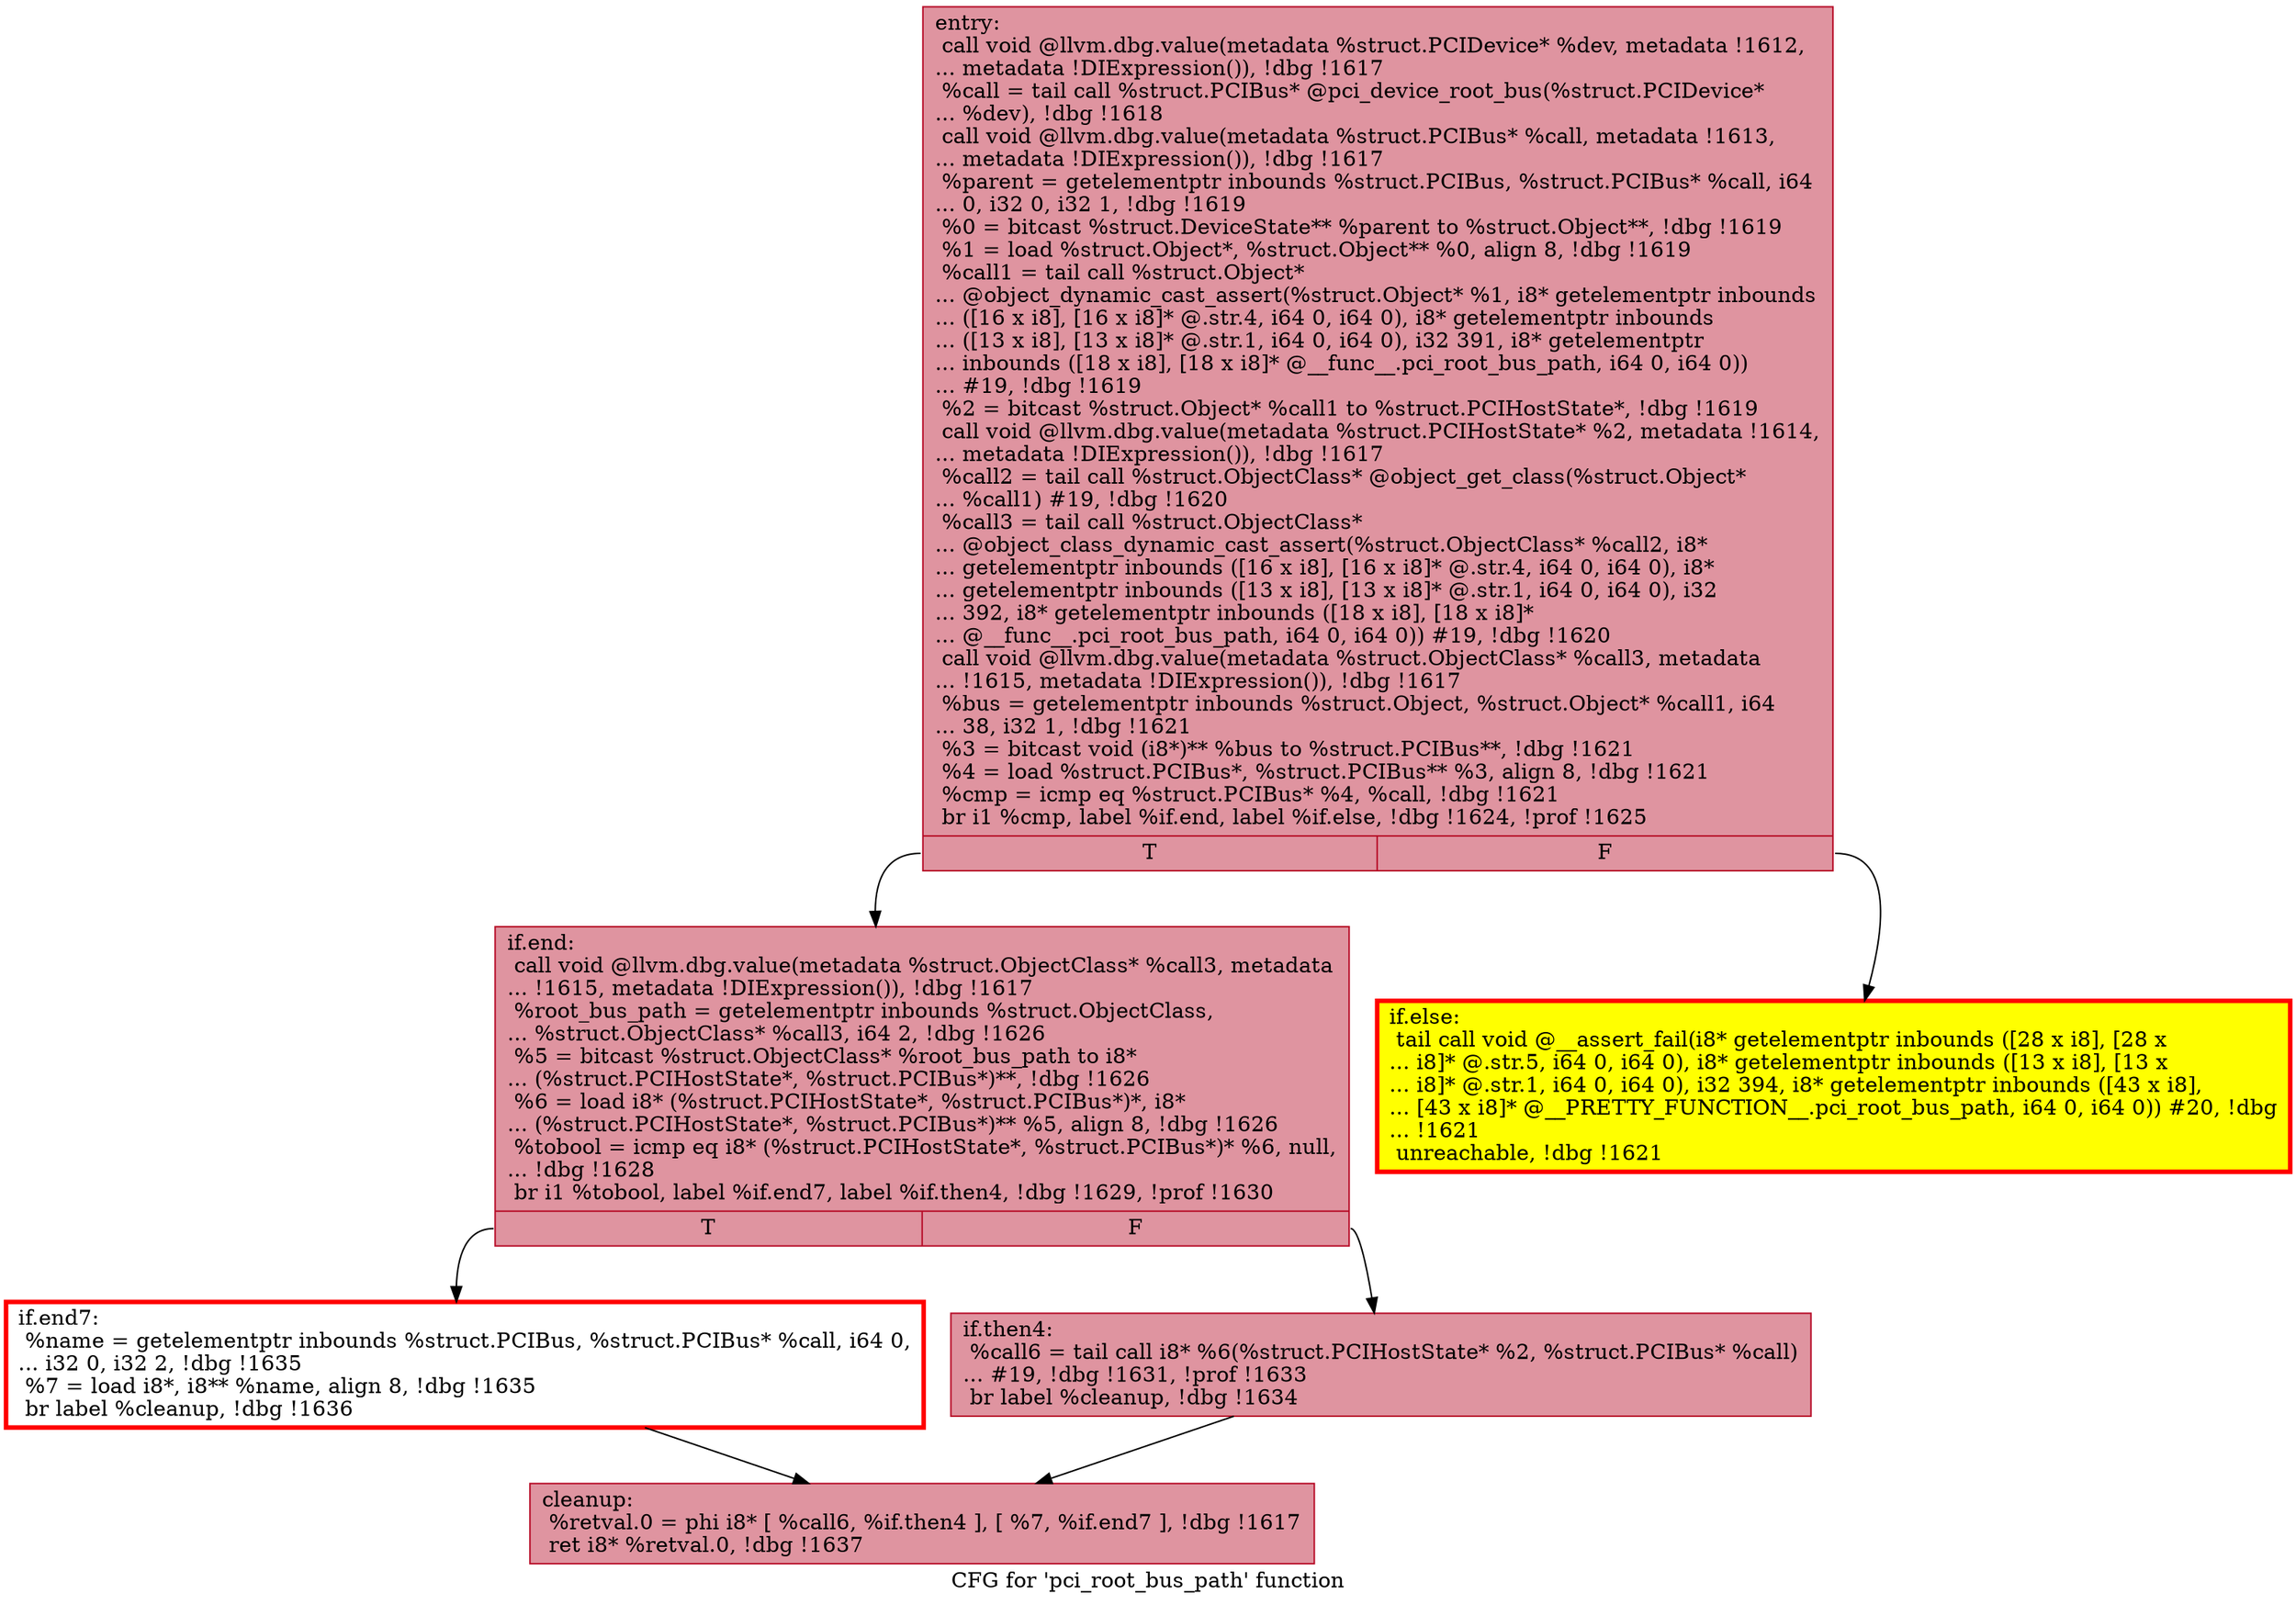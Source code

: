 digraph "CFG for 'pci_root_bus_path' function" {
	label="CFG for 'pci_root_bus_path' function";

	Node0x55ff9edab780 [shape=record,color="#b70d28ff", style=filled, fillcolor="#b70d2870",label="{entry:\l  call void @llvm.dbg.value(metadata %struct.PCIDevice* %dev, metadata !1612,\l... metadata !DIExpression()), !dbg !1617\l  %call = tail call %struct.PCIBus* @pci_device_root_bus(%struct.PCIDevice*\l... %dev), !dbg !1618\l  call void @llvm.dbg.value(metadata %struct.PCIBus* %call, metadata !1613,\l... metadata !DIExpression()), !dbg !1617\l  %parent = getelementptr inbounds %struct.PCIBus, %struct.PCIBus* %call, i64\l... 0, i32 0, i32 1, !dbg !1619\l  %0 = bitcast %struct.DeviceState** %parent to %struct.Object**, !dbg !1619\l  %1 = load %struct.Object*, %struct.Object** %0, align 8, !dbg !1619\l  %call1 = tail call %struct.Object*\l... @object_dynamic_cast_assert(%struct.Object* %1, i8* getelementptr inbounds\l... ([16 x i8], [16 x i8]* @.str.4, i64 0, i64 0), i8* getelementptr inbounds\l... ([13 x i8], [13 x i8]* @.str.1, i64 0, i64 0), i32 391, i8* getelementptr\l... inbounds ([18 x i8], [18 x i8]* @__func__.pci_root_bus_path, i64 0, i64 0))\l... #19, !dbg !1619\l  %2 = bitcast %struct.Object* %call1 to %struct.PCIHostState*, !dbg !1619\l  call void @llvm.dbg.value(metadata %struct.PCIHostState* %2, metadata !1614,\l... metadata !DIExpression()), !dbg !1617\l  %call2 = tail call %struct.ObjectClass* @object_get_class(%struct.Object*\l... %call1) #19, !dbg !1620\l  %call3 = tail call %struct.ObjectClass*\l... @object_class_dynamic_cast_assert(%struct.ObjectClass* %call2, i8*\l... getelementptr inbounds ([16 x i8], [16 x i8]* @.str.4, i64 0, i64 0), i8*\l... getelementptr inbounds ([13 x i8], [13 x i8]* @.str.1, i64 0, i64 0), i32\l... 392, i8* getelementptr inbounds ([18 x i8], [18 x i8]*\l... @__func__.pci_root_bus_path, i64 0, i64 0)) #19, !dbg !1620\l  call void @llvm.dbg.value(metadata %struct.ObjectClass* %call3, metadata\l... !1615, metadata !DIExpression()), !dbg !1617\l  %bus = getelementptr inbounds %struct.Object, %struct.Object* %call1, i64\l... 38, i32 1, !dbg !1621\l  %3 = bitcast void (i8*)** %bus to %struct.PCIBus**, !dbg !1621\l  %4 = load %struct.PCIBus*, %struct.PCIBus** %3, align 8, !dbg !1621\l  %cmp = icmp eq %struct.PCIBus* %4, %call, !dbg !1621\l  br i1 %cmp, label %if.end, label %if.else, !dbg !1624, !prof !1625\l|{<s0>T|<s1>F}}"];
	Node0x55ff9edab780:s0 -> Node0x55ff9ed97340;
	Node0x55ff9edab780:s1 -> Node0x55ff9ed97390;
	Node0x55ff9ed97390 [shape=record,penwidth=3.0, style="filled", color="red", fillcolor="yellow",label="{if.else:                                          \l  tail call void @__assert_fail(i8* getelementptr inbounds ([28 x i8], [28 x\l... i8]* @.str.5, i64 0, i64 0), i8* getelementptr inbounds ([13 x i8], [13 x\l... i8]* @.str.1, i64 0, i64 0), i32 394, i8* getelementptr inbounds ([43 x i8],\l... [43 x i8]* @__PRETTY_FUNCTION__.pci_root_bus_path, i64 0, i64 0)) #20, !dbg\l... !1621\l  unreachable, !dbg !1621\l}"];
	Node0x55ff9ed97340 [shape=record,color="#b70d28ff", style=filled, fillcolor="#b70d2870",label="{if.end:                                           \l  call void @llvm.dbg.value(metadata %struct.ObjectClass* %call3, metadata\l... !1615, metadata !DIExpression()), !dbg !1617\l  %root_bus_path = getelementptr inbounds %struct.ObjectClass,\l... %struct.ObjectClass* %call3, i64 2, !dbg !1626\l  %5 = bitcast %struct.ObjectClass* %root_bus_path to i8*\l... (%struct.PCIHostState*, %struct.PCIBus*)**, !dbg !1626\l  %6 = load i8* (%struct.PCIHostState*, %struct.PCIBus*)*, i8*\l... (%struct.PCIHostState*, %struct.PCIBus*)** %5, align 8, !dbg !1626\l  %tobool = icmp eq i8* (%struct.PCIHostState*, %struct.PCIBus*)* %6, null,\l... !dbg !1628\l  br i1 %tobool, label %if.end7, label %if.then4, !dbg !1629, !prof !1630\l|{<s0>T|<s1>F}}"];
	Node0x55ff9ed97340:s0 -> Node0x55ff9ed97be0;
	Node0x55ff9ed97340:s1 -> Node0x55ff9ed97b20;
	Node0x55ff9ed97b20 [shape=record,color="#b70d28ff", style=filled, fillcolor="#b70d2870",label="{if.then4:                                         \l  %call6 = tail call i8* %6(%struct.PCIHostState* %2, %struct.PCIBus* %call)\l... #19, !dbg !1631, !prof !1633\l  br label %cleanup, !dbg !1634\l}"];
	Node0x55ff9ed97b20 -> Node0x55ff9ede14c0;
	Node0x55ff9ed97be0 [shape=record,penwidth=3.0, color="red",label="{if.end7:                                          \l  %name = getelementptr inbounds %struct.PCIBus, %struct.PCIBus* %call, i64 0,\l... i32 0, i32 2, !dbg !1635\l  %7 = load i8*, i8** %name, align 8, !dbg !1635\l  br label %cleanup, !dbg !1636\l}"];
	Node0x55ff9ed97be0 -> Node0x55ff9ede14c0;
	Node0x55ff9ede14c0 [shape=record,color="#b70d28ff", style=filled, fillcolor="#b70d2870",label="{cleanup:                                          \l  %retval.0 = phi i8* [ %call6, %if.then4 ], [ %7, %if.end7 ], !dbg !1617\l  ret i8* %retval.0, !dbg !1637\l}"];
}
